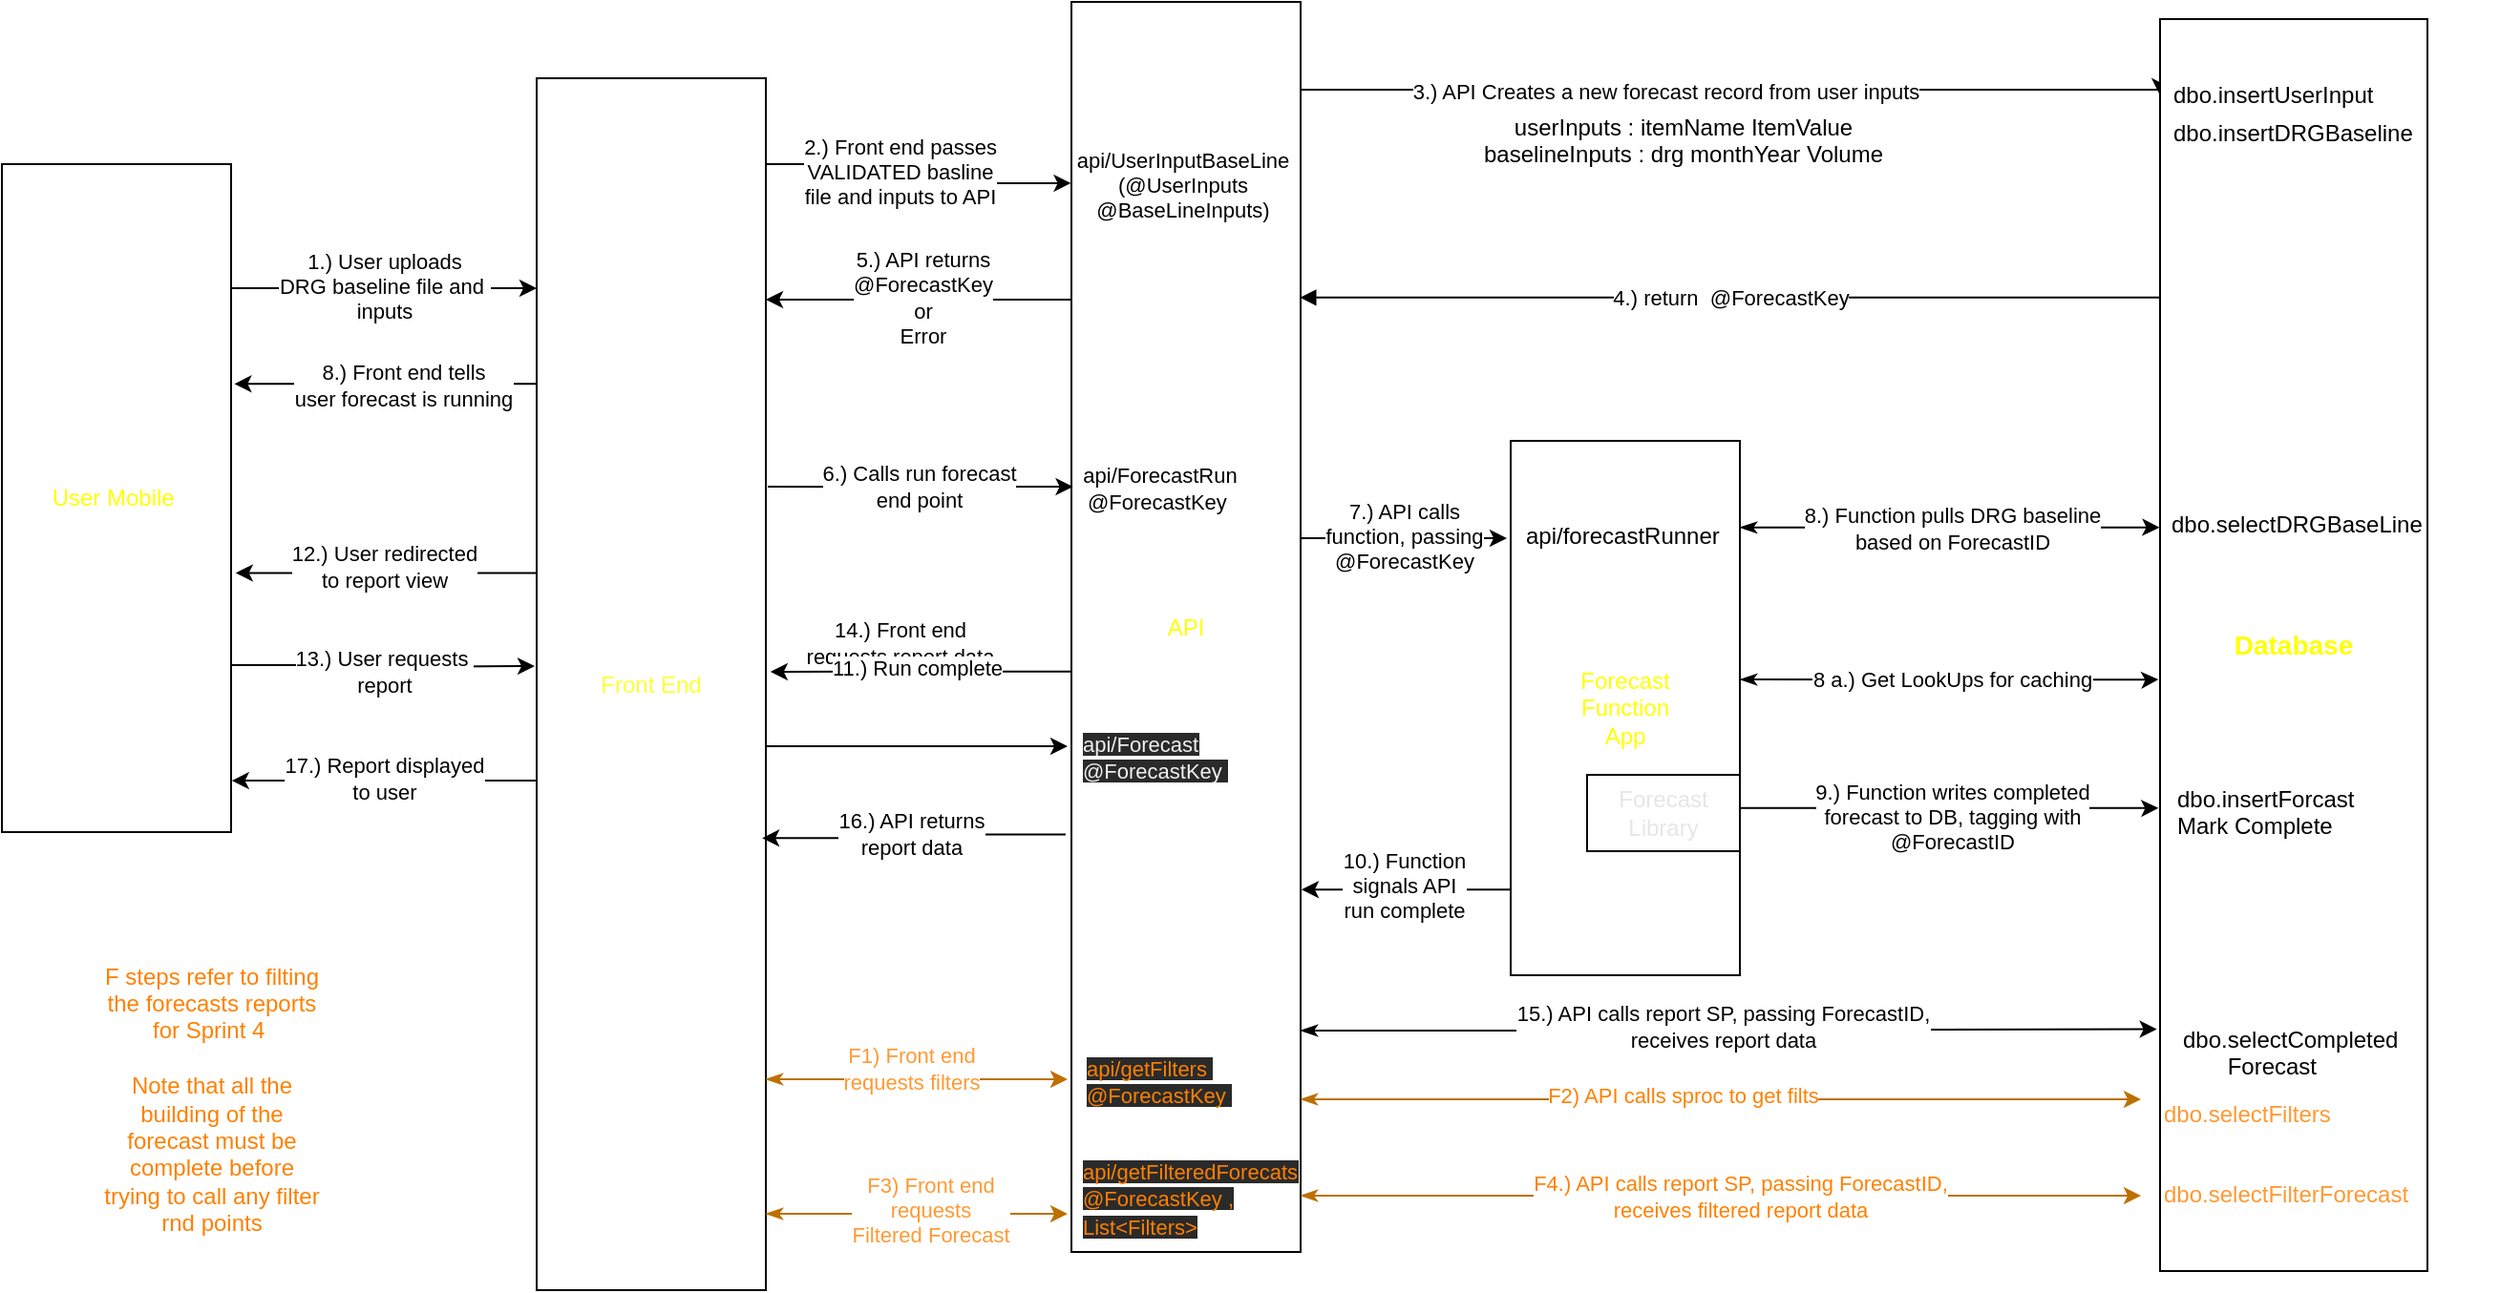 <mxfile>
    <diagram id="P5r8A-AAsaz29vvgLDUX" name="Page-1">
        <mxGraphModel dx="2667" dy="647" grid="1" gridSize="10" guides="1" tooltips="1" connect="1" arrows="1" fold="1" page="1" pageScale="1" pageWidth="1400" pageHeight="850" math="0" shadow="0">
            <root>
                <mxCell id="0"/>
                <mxCell id="1" parent="0"/>
                <mxCell id="10" value="2.) Front end passes&lt;br&gt;VALIDATED basline&lt;br&gt;file and inputs to API" style="edgeStyle=orthogonalEdgeStyle;rounded=0;orthogonalLoop=1;jettySize=auto;html=1;entryX=-0.002;entryY=0.145;entryDx=0;entryDy=0;entryPerimeter=0;" parent="1" source="2" target="3" edge="1">
                    <mxGeometry x="-0.135" relative="1" as="geometry">
                        <Array as="points">
                            <mxPoint x="550" y="210"/>
                        </Array>
                        <mxPoint as="offset"/>
                    </mxGeometry>
                </mxCell>
                <mxCell id="23" style="edgeStyle=orthogonalEdgeStyle;rounded=0;orthogonalLoop=1;jettySize=auto;html=1;entryX=1.014;entryY=0.329;entryDx=0;entryDy=0;entryPerimeter=0;" parent="1" source="2" target="20" edge="1">
                    <mxGeometry relative="1" as="geometry">
                        <Array as="points">
                            <mxPoint x="370" y="325"/>
                            <mxPoint x="370" y="325"/>
                        </Array>
                    </mxGeometry>
                </mxCell>
                <mxCell id="24" value="8.) Front end tells&lt;br&gt;user forecast is running" style="edgeLabel;html=1;align=center;verticalAlign=middle;resizable=0;points=[];" parent="23" vertex="1" connectable="0">
                    <mxGeometry y="23" relative="1" as="geometry">
                        <mxPoint x="9.0" y="-22" as="offset"/>
                    </mxGeometry>
                </mxCell>
                <mxCell id="49" style="edgeStyle=orthogonalEdgeStyle;rounded=0;orthogonalLoop=1;jettySize=auto;html=1;exitX=0;exitY=0.75;exitDx=0;exitDy=0;entryX=1.02;entryY=0.612;entryDx=0;entryDy=0;entryPerimeter=0;startArrow=none;startFill=0;" parent="1" source="2" target="20" edge="1">
                    <mxGeometry relative="1" as="geometry">
                        <Array as="points">
                            <mxPoint x="360" y="424"/>
                        </Array>
                    </mxGeometry>
                </mxCell>
                <mxCell id="50" value="12.) User redirected&lt;br&gt;to report view" style="edgeLabel;html=1;align=center;verticalAlign=middle;resizable=0;points=[];" parent="49" vertex="1" connectable="0">
                    <mxGeometry x="0.499" y="1" relative="1" as="geometry">
                        <mxPoint x="-16.05" y="-4.2" as="offset"/>
                    </mxGeometry>
                </mxCell>
                <mxCell id="53" style="edgeStyle=orthogonalEdgeStyle;rounded=0;orthogonalLoop=1;jettySize=auto;html=1;startArrow=none;startFill=0;" parent="1" source="2" edge="1">
                    <mxGeometry relative="1" as="geometry">
                        <mxPoint x="638" y="515" as="targetPoint"/>
                        <Array as="points">
                            <mxPoint x="638" y="515"/>
                        </Array>
                    </mxGeometry>
                </mxCell>
                <mxCell id="54" value="14.) Front end&lt;br&gt;requests report data" style="edgeLabel;html=1;align=center;verticalAlign=middle;resizable=0;points=[];" parent="53" vertex="1" connectable="0">
                    <mxGeometry x="1" y="-49" relative="1" as="geometry">
                        <mxPoint x="-88" y="-54" as="offset"/>
                    </mxGeometry>
                </mxCell>
                <mxCell id="59" style="edgeStyle=orthogonalEdgeStyle;rounded=0;orthogonalLoop=1;jettySize=auto;html=1;entryX=1.003;entryY=0.923;entryDx=0;entryDy=0;entryPerimeter=0;startArrow=none;startFill=0;" parent="1" source="2" target="20" edge="1">
                    <mxGeometry relative="1" as="geometry">
                        <Array as="points">
                            <mxPoint x="330" y="533"/>
                            <mxPoint x="330" y="533"/>
                        </Array>
                    </mxGeometry>
                </mxCell>
                <mxCell id="60" value="17.) Report displayed&lt;br&gt;to user" style="edgeLabel;html=1;align=center;verticalAlign=middle;resizable=0;points=[];" parent="59" vertex="1" connectable="0">
                    <mxGeometry x="0.301" y="-1" relative="1" as="geometry">
                        <mxPoint x="24.14" as="offset"/>
                    </mxGeometry>
                </mxCell>
                <mxCell id="2" value="&lt;font color=&quot;#ffff33&quot;&gt;Front End&lt;/font&gt;" style="rounded=0;whiteSpace=wrap;html=1;" parent="1" vertex="1">
                    <mxGeometry x="360" y="165" width="120" height="635" as="geometry"/>
                </mxCell>
                <mxCell id="11" style="edgeStyle=orthogonalEdgeStyle;rounded=0;orthogonalLoop=1;jettySize=auto;html=1;entryX=0;entryY=0.061;entryDx=0;entryDy=0;entryPerimeter=0;" parent="1" source="3" target="5" edge="1">
                    <mxGeometry relative="1" as="geometry">
                        <Array as="points">
                            <mxPoint x="870" y="171"/>
                            <mxPoint x="870" y="171"/>
                        </Array>
                    </mxGeometry>
                </mxCell>
                <mxCell id="12" value="3.) API Creates a new forecast record from user inputs" style="edgeLabel;html=1;align=center;verticalAlign=middle;resizable=0;points=[];" parent="11" vertex="1" connectable="0">
                    <mxGeometry x="-0.279" y="-1" relative="1" as="geometry">
                        <mxPoint x="27.65" as="offset"/>
                    </mxGeometry>
                </mxCell>
                <mxCell id="18" style="edgeStyle=orthogonalEdgeStyle;rounded=0;orthogonalLoop=1;jettySize=auto;html=1;entryX=1;entryY=0.25;entryDx=0;entryDy=0;exitX=0;exitY=0.25;exitDx=0;exitDy=0;" parent="1" edge="1">
                    <mxGeometry relative="1" as="geometry">
                        <mxPoint x="640" y="278.5" as="sourcePoint"/>
                        <Array as="points">
                            <mxPoint x="640" y="281"/>
                        </Array>
                        <mxPoint x="480" y="281" as="targetPoint"/>
                    </mxGeometry>
                </mxCell>
                <mxCell id="19" value="5.) API returns&lt;br&gt;@ForecastKey&lt;br&gt;or&lt;br&gt;Error" style="edgeLabel;html=1;align=center;verticalAlign=middle;resizable=0;points=[];" parent="18" vertex="1" connectable="0">
                    <mxGeometry x="-0.333" relative="1" as="geometry">
                        <mxPoint x="-26.67" y="-1" as="offset"/>
                    </mxGeometry>
                </mxCell>
                <mxCell id="29" value="4.) return&amp;nbsp; @ForecastKey" style="edgeStyle=orthogonalEdgeStyle;rounded=0;orthogonalLoop=1;jettySize=auto;html=1;entryX=0;entryY=0.271;entryDx=0;entryDy=0;entryPerimeter=0;startArrow=block;startFill=1;exitX=0.997;exitY=0.288;exitDx=0;exitDy=0;exitPerimeter=0;endArrow=none;endFill=0;" parent="1" edge="1">
                    <mxGeometry relative="1" as="geometry">
                        <Array as="points"/>
                        <mxPoint x="759.64" y="279.92" as="sourcePoint"/>
                        <mxPoint x="1210" y="279.89" as="targetPoint"/>
                    </mxGeometry>
                </mxCell>
                <mxCell id="32" style="edgeStyle=orthogonalEdgeStyle;rounded=0;orthogonalLoop=1;jettySize=auto;html=1;startArrow=none;startFill=0;" parent="1" source="3" edge="1">
                    <mxGeometry relative="1" as="geometry">
                        <mxPoint x="868" y="406" as="targetPoint"/>
                        <Array as="points">
                            <mxPoint x="770" y="406"/>
                            <mxPoint x="770" y="406"/>
                        </Array>
                    </mxGeometry>
                </mxCell>
                <mxCell id="33" value="7.) API calls&lt;br&gt;function, passing&lt;br&gt;@ForecastKey" style="edgeLabel;html=1;align=center;verticalAlign=middle;resizable=0;points=[];" parent="32" vertex="1" connectable="0">
                    <mxGeometry x="0.195" y="1" relative="1" as="geometry">
                        <mxPoint x="-10.83" as="offset"/>
                    </mxGeometry>
                </mxCell>
                <mxCell id="55" style="edgeStyle=orthogonalEdgeStyle;rounded=0;orthogonalLoop=1;jettySize=auto;html=1;entryX=-0.012;entryY=0.953;entryDx=0;entryDy=0;entryPerimeter=0;startArrow=classicThin;startFill=1;" parent="1" edge="1">
                    <mxGeometry relative="1" as="geometry">
                        <Array as="points">
                            <mxPoint x="870" y="664"/>
                            <mxPoint x="870" y="664"/>
                        </Array>
                        <mxPoint x="760" y="664" as="sourcePoint"/>
                        <mxPoint x="1208.32" y="663.27" as="targetPoint"/>
                    </mxGeometry>
                </mxCell>
                <mxCell id="56" value="15.) API calls report SP, passing ForecastID,&lt;br&gt;receives report data" style="edgeLabel;html=1;align=center;verticalAlign=middle;resizable=0;points=[];" parent="55" vertex="1" connectable="0">
                    <mxGeometry x="-0.439" y="-1" relative="1" as="geometry">
                        <mxPoint x="94.48" y="-3.01" as="offset"/>
                    </mxGeometry>
                </mxCell>
                <mxCell id="57" style="edgeStyle=orthogonalEdgeStyle;rounded=0;orthogonalLoop=1;jettySize=auto;html=1;exitX=-0.042;exitY=0.666;exitDx=0;exitDy=0;startArrow=none;startFill=0;exitPerimeter=0;entryX=0.967;entryY=0.627;entryDx=0;entryDy=0;entryPerimeter=0;" parent="1" edge="1">
                    <mxGeometry relative="1" as="geometry">
                        <mxPoint x="636.96" y="561.23" as="sourcePoint"/>
                        <mxPoint x="478.04" y="563.145" as="targetPoint"/>
                        <Array as="points">
                            <mxPoint x="558" y="561"/>
                            <mxPoint x="558" y="563"/>
                        </Array>
                    </mxGeometry>
                </mxCell>
                <mxCell id="58" value="16.) API returns&lt;br&gt;report data" style="edgeLabel;html=1;align=center;verticalAlign=middle;resizable=0;points=[];" parent="57" vertex="1" connectable="0">
                    <mxGeometry x="0.394" y="1" relative="1" as="geometry">
                        <mxPoint x="28.8" y="-3.63" as="offset"/>
                    </mxGeometry>
                </mxCell>
                <mxCell id="3" value="&lt;font color=&quot;#ffff00&quot;&gt;API&lt;/font&gt;" style="rounded=0;whiteSpace=wrap;html=1;" parent="1" vertex="1">
                    <mxGeometry x="640" y="125" width="120" height="655" as="geometry"/>
                </mxCell>
                <mxCell id="37" style="edgeStyle=orthogonalEdgeStyle;rounded=0;orthogonalLoop=1;jettySize=auto;html=1;startArrow=classicThin;startFill=1;entryX=-0.002;entryY=0.577;entryDx=0;entryDy=0;entryPerimeter=0;" parent="1" edge="1">
                    <mxGeometry relative="1" as="geometry">
                        <mxPoint x="1209.72" y="400.43" as="targetPoint"/>
                        <Array as="points">
                            <mxPoint x="1208" y="401"/>
                        </Array>
                        <mxPoint x="990" y="400.4" as="sourcePoint"/>
                    </mxGeometry>
                </mxCell>
                <mxCell id="38" value="8.) Function pulls DRG baseline&lt;br&gt;based on ForecastID" style="edgeLabel;html=1;align=center;verticalAlign=middle;resizable=0;points=[];" parent="37" vertex="1" connectable="0">
                    <mxGeometry x="0.011" y="-29" relative="1" as="geometry">
                        <mxPoint x="0.01" y="-28.83" as="offset"/>
                    </mxGeometry>
                </mxCell>
                <mxCell id="40" style="edgeStyle=orthogonalEdgeStyle;rounded=0;orthogonalLoop=1;jettySize=auto;html=1;entryX=-0.006;entryY=0.665;entryDx=0;entryDy=0;entryPerimeter=0;startArrow=none;startFill=0;" parent="1" edge="1">
                    <mxGeometry relative="1" as="geometry">
                        <Array as="points">
                            <mxPoint x="1207" y="548"/>
                        </Array>
                        <mxPoint x="990" y="547.4" as="sourcePoint"/>
                        <mxPoint x="1209.16" y="547.35" as="targetPoint"/>
                    </mxGeometry>
                </mxCell>
                <mxCell id="41" value="9.) Function writes completed&lt;br&gt;forecast to DB, tagging with&lt;br&gt;@ForecastID" style="edgeLabel;html=1;align=center;verticalAlign=middle;resizable=0;points=[];" parent="40" vertex="1" connectable="0">
                    <mxGeometry x="-0.143" y="-3" relative="1" as="geometry">
                        <mxPoint x="16.67" y="0.96" as="offset"/>
                    </mxGeometry>
                </mxCell>
                <mxCell id="44" style="edgeStyle=orthogonalEdgeStyle;rounded=0;orthogonalLoop=1;jettySize=auto;html=1;startArrow=none;startFill=0;entryX=1.004;entryY=0.629;entryDx=0;entryDy=0;entryPerimeter=0;" parent="1" edge="1">
                    <mxGeometry relative="1" as="geometry">
                        <mxPoint x="760.48" y="590.11" as="targetPoint"/>
                        <Array as="points">
                            <mxPoint x="830" y="591"/>
                        </Array>
                        <mxPoint x="870" y="590.1" as="sourcePoint"/>
                    </mxGeometry>
                </mxCell>
                <mxCell id="45" value="10.) Function&lt;br&gt;signals API&lt;br&gt;run complete" style="edgeLabel;html=1;align=center;verticalAlign=middle;resizable=0;points=[];" parent="44" vertex="1" connectable="0">
                    <mxGeometry x="0.197" y="1" relative="1" as="geometry">
                        <mxPoint x="9.17" y="-2.92" as="offset"/>
                    </mxGeometry>
                </mxCell>
                <mxCell id="4" value="&lt;font color=&quot;#ffff00&quot;&gt;Forecast&lt;br&gt;Function&lt;br&gt;App&lt;/font&gt;" style="rounded=0;whiteSpace=wrap;html=1;" parent="1" vertex="1">
                    <mxGeometry x="870" y="355" width="120" height="280" as="geometry"/>
                </mxCell>
                <mxCell id="5" value="&lt;b&gt;&lt;font style=&quot;font-size: 14px&quot; color=&quot;#ffff00&quot;&gt;Database&lt;/font&gt;&lt;/b&gt;" style="rounded=0;whiteSpace=wrap;html=1;" parent="1" vertex="1">
                    <mxGeometry x="1210" y="134" width="140" height="656" as="geometry"/>
                </mxCell>
                <mxCell id="21" style="edgeStyle=orthogonalEdgeStyle;rounded=0;orthogonalLoop=1;jettySize=auto;html=1;" parent="1" source="20" edge="1">
                    <mxGeometry relative="1" as="geometry">
                        <Array as="points">
                            <mxPoint x="330" y="275"/>
                            <mxPoint x="330" y="275"/>
                        </Array>
                        <mxPoint x="360" y="275" as="targetPoint"/>
                    </mxGeometry>
                </mxCell>
                <mxCell id="22" value="1.) User uploads&lt;br&gt;DRG baseline file and&amp;nbsp;&lt;br&gt;inputs" style="edgeLabel;html=1;align=center;verticalAlign=middle;resizable=0;points=[];" parent="21" vertex="1" connectable="0">
                    <mxGeometry x="-0.273" y="3" relative="1" as="geometry">
                        <mxPoint x="22.07" y="2" as="offset"/>
                    </mxGeometry>
                </mxCell>
                <mxCell id="51" style="edgeStyle=orthogonalEdgeStyle;rounded=0;orthogonalLoop=1;jettySize=auto;html=1;exitX=1;exitY=0.75;exitDx=0;exitDy=0;startArrow=none;startFill=0;" parent="1" source="20" edge="1">
                    <mxGeometry relative="1" as="geometry">
                        <mxPoint x="359" y="473" as="targetPoint"/>
                    </mxGeometry>
                </mxCell>
                <mxCell id="52" value="13.) User requests&amp;nbsp;&lt;br&gt;report" style="edgeLabel;html=1;align=center;verticalAlign=middle;resizable=0;points=[];" parent="51" vertex="1" connectable="0">
                    <mxGeometry x="0.007" y="-21" relative="1" as="geometry">
                        <mxPoint x="0.06" y="-19" as="offset"/>
                    </mxGeometry>
                </mxCell>
                <mxCell id="20" value="&lt;font color=&quot;#ffff00&quot;&gt;User Mobile&amp;nbsp;&lt;/font&gt;" style="rounded=0;whiteSpace=wrap;html=1;" parent="1" vertex="1">
                    <mxGeometry x="80" y="210" width="120" height="350" as="geometry"/>
                </mxCell>
                <mxCell id="123" value="api/UserInputBaseLine&lt;br&gt;(@UserInputs&lt;br&gt;@BaseLineInputs)" style="edgeLabel;html=1;align=center;verticalAlign=middle;resizable=0;points=[];rotation=0;" parent="1" vertex="1" connectable="0">
                    <mxGeometry x="732.001" y="227.001" as="geometry">
                        <mxPoint x="-34" y="-6" as="offset"/>
                    </mxGeometry>
                </mxCell>
                <mxCell id="125" value="api/ForecastRun&lt;br&gt;@ForecastKey&amp;nbsp;" style="edgeLabel;html=1;align=center;verticalAlign=middle;resizable=0;points=[];rotation=0;" parent="1" vertex="1" connectable="0">
                    <mxGeometry x="720.001" y="386.001" as="geometry">
                        <mxPoint x="-34" y="-6" as="offset"/>
                    </mxGeometry>
                </mxCell>
                <UserObject label="dbo.insertUserInput" link="dbo.insertUserInput" id="127">
                    <mxCell style="text;whiteSpace=wrap;html=1;" parent="1" vertex="1">
                        <mxGeometry x="1215" y="160" width="105" height="20" as="geometry"/>
                    </mxCell>
                </UserObject>
                <mxCell id="130" value="userInputs : itemName ItemValue&lt;br&gt;baselineInputs : drg monthYear Volume&lt;br&gt;&lt;br&gt;" style="text;html=1;align=center;verticalAlign=middle;resizable=0;points=[];autosize=1;" parent="1" vertex="1">
                    <mxGeometry x="850" y="180" width="220" height="50" as="geometry"/>
                </mxCell>
                <UserObject label="dbo.insertDRGBaseline" link="dbo.insertDRGBaseline" id="131">
                    <mxCell style="text;whiteSpace=wrap;html=1;" parent="1" vertex="1">
                        <mxGeometry x="1215" y="180" width="150" height="30" as="geometry"/>
                    </mxCell>
                </UserObject>
                <mxCell id="132" value="6.) Calls run forecast &lt;br&gt;end point" style="edgeStyle=orthogonalEdgeStyle;rounded=0;orthogonalLoop=1;jettySize=auto;html=1;entryX=-0.002;entryY=0.145;entryDx=0;entryDy=0;entryPerimeter=0;" parent="1" edge="1">
                    <mxGeometry x="-0.011" relative="1" as="geometry">
                        <Array as="points">
                            <mxPoint x="551" y="378.45"/>
                        </Array>
                        <mxPoint as="offset"/>
                        <mxPoint x="481" y="379.05" as="sourcePoint"/>
                        <mxPoint x="640.76" y="379.0" as="targetPoint"/>
                    </mxGeometry>
                </mxCell>
                <mxCell id="133" value="api/forecastRunner" style="text;whiteSpace=wrap;html=1;" parent="1" vertex="1">
                    <mxGeometry x="876" y="391" width="130" height="30" as="geometry"/>
                </mxCell>
                <mxCell id="134" value="dbo.insertForcast&lt;br&gt;Mark Complete" style="text;whiteSpace=wrap;html=1;" parent="1" vertex="1">
                    <mxGeometry x="1217" y="529" width="170" height="30" as="geometry"/>
                </mxCell>
                <mxCell id="135" value="&lt;font color=&quot;#e6e6e6&quot;&gt;Forecast&lt;br&gt;Library&lt;/font&gt;" style="rounded=0;whiteSpace=wrap;html=1;" parent="1" vertex="1">
                    <mxGeometry x="910" y="530" width="80" height="40" as="geometry"/>
                </mxCell>
                <mxCell id="136" value="dbo.selectDRGBaseLine" style="text;whiteSpace=wrap;html=1;" parent="1" vertex="1">
                    <mxGeometry x="1214" y="385" width="170" height="30" as="geometry"/>
                </mxCell>
                <mxCell id="137" style="edgeStyle=orthogonalEdgeStyle;rounded=0;orthogonalLoop=1;jettySize=auto;html=1;exitX=0;exitY=0.75;exitDx=0;exitDy=0;entryX=1.02;entryY=0.915;entryDx=0;entryDy=0;entryPerimeter=0;startArrow=none;startFill=0;" parent="1" edge="1">
                    <mxGeometry relative="1" as="geometry">
                        <mxPoint x="640" y="475.9" as="sourcePoint"/>
                        <mxPoint x="482.4" y="476.0" as="targetPoint"/>
                        <Array as="points">
                            <mxPoint x="530" y="476"/>
                            <mxPoint x="530" y="476"/>
                        </Array>
                    </mxGeometry>
                </mxCell>
                <mxCell id="138" value="11.) Run complete" style="edgeLabel;html=1;align=center;verticalAlign=middle;resizable=0;points=[];" parent="137" vertex="1" connectable="0">
                    <mxGeometry x="0.394" y="1" relative="1" as="geometry">
                        <mxPoint x="28.8" y="-3.63" as="offset"/>
                    </mxGeometry>
                </mxCell>
                <mxCell id="139" value="&lt;font color=&quot;#ff9933&quot;&gt;dbo.selectFilters&lt;/font&gt;" style="text;whiteSpace=wrap;html=1;" parent="1" vertex="1">
                    <mxGeometry x="1210" y="694" width="160" height="30" as="geometry"/>
                </mxCell>
                <mxCell id="140" value="&lt;span style=&quot;color: rgb(240 , 240 , 240) ; font-family: &amp;#34;helvetica&amp;#34; ; font-size: 11px ; font-style: normal ; font-weight: 400 ; letter-spacing: normal ; text-align: center ; text-indent: 0px ; text-transform: none ; word-spacing: 0px ; background-color: rgb(42 , 42 , 42) ; display: inline ; float: none&quot;&gt;api/Forecast&lt;/span&gt;&lt;br style=&quot;color: rgb(240 , 240 , 240) ; font-family: &amp;#34;helvetica&amp;#34; ; font-size: 11px ; font-style: normal ; font-weight: 400 ; letter-spacing: normal ; text-align: center ; text-indent: 0px ; text-transform: none ; word-spacing: 0px&quot;&gt;&lt;span style=&quot;color: rgb(240 , 240 , 240) ; font-family: &amp;#34;helvetica&amp;#34; ; font-size: 11px ; font-style: normal ; font-weight: 400 ; letter-spacing: normal ; text-align: center ; text-indent: 0px ; text-transform: none ; word-spacing: 0px ; background-color: rgb(42 , 42 , 42) ; display: inline ; float: none&quot;&gt;@ForecastKey&amp;nbsp;&lt;/span&gt;" style="text;whiteSpace=wrap;html=1;" parent="1" vertex="1">
                    <mxGeometry x="644" y="500" width="110" height="40" as="geometry"/>
                </mxCell>
                <mxCell id="141" style="edgeStyle=orthogonalEdgeStyle;rounded=0;orthogonalLoop=1;jettySize=auto;html=1;entryX=-0.006;entryY=0.665;entryDx=0;entryDy=0;entryPerimeter=0;startArrow=classicThin;startFill=1;" parent="1" edge="1">
                    <mxGeometry relative="1" as="geometry">
                        <Array as="points">
                            <mxPoint x="1207" y="480.65"/>
                        </Array>
                        <mxPoint x="990" y="480.05" as="sourcePoint"/>
                        <mxPoint x="1209.16" y="480.0" as="targetPoint"/>
                    </mxGeometry>
                </mxCell>
                <mxCell id="142" value="8 a.) Get LookUps for caching" style="edgeLabel;html=1;align=center;verticalAlign=middle;resizable=0;points=[];" parent="141" vertex="1" connectable="0">
                    <mxGeometry x="-0.143" y="-3" relative="1" as="geometry">
                        <mxPoint x="16.67" y="-3.07" as="offset"/>
                    </mxGeometry>
                </mxCell>
                <mxCell id="143" value="&lt;font color=&quot;#ff8000&quot;&gt;&lt;span style=&quot;font-family: &amp;#34;helvetica&amp;#34; ; font-size: 11px ; font-style: normal ; font-weight: 400 ; letter-spacing: normal ; text-align: center ; text-indent: 0px ; text-transform: none ; word-spacing: 0px ; background-color: rgb(42 , 42 , 42) ; display: inline ; float: none&quot;&gt;api/getFilters&amp;nbsp;&lt;/span&gt;&lt;br style=&quot;font-family: &amp;#34;helvetica&amp;#34; ; font-size: 11px ; font-style: normal ; font-weight: 400 ; letter-spacing: normal ; text-align: center ; text-indent: 0px ; text-transform: none ; word-spacing: 0px&quot;&gt;&lt;span style=&quot;font-family: &amp;#34;helvetica&amp;#34; ; font-size: 11px ; font-style: normal ; font-weight: 400 ; letter-spacing: normal ; text-align: center ; text-indent: 0px ; text-transform: none ; word-spacing: 0px ; background-color: rgb(42 , 42 , 42) ; display: inline ; float: none&quot;&gt;@ForecastKey&amp;nbsp;&lt;/span&gt;&lt;/font&gt;" style="text;whiteSpace=wrap;html=1;fontColor=#ffffff;" parent="1" vertex="1">
                    <mxGeometry x="646" y="670" width="110" height="40" as="geometry"/>
                </mxCell>
                <mxCell id="144" value="&lt;font color=&quot;#ff8000&quot;&gt;&lt;span style=&quot;font-family: &amp;#34;helvetica&amp;#34; ; font-size: 11px ; font-style: normal ; font-weight: 400 ; letter-spacing: normal ; text-align: center ; text-indent: 0px ; text-transform: none ; word-spacing: 0px ; background-color: rgb(42 , 42 , 42) ; display: inline ; float: none&quot;&gt;api/getFilteredForecats&lt;/span&gt;&lt;br style=&quot;font-family: &amp;#34;helvetica&amp;#34; ; font-size: 11px ; font-style: normal ; font-weight: 400 ; letter-spacing: normal ; text-align: center ; text-indent: 0px ; text-transform: none ; word-spacing: 0px&quot;&gt;&lt;span style=&quot;font-family: &amp;#34;helvetica&amp;#34; ; font-size: 11px ; font-style: normal ; font-weight: 400 ; letter-spacing: normal ; text-align: center ; text-indent: 0px ; text-transform: none ; word-spacing: 0px ; background-color: rgb(42 , 42 , 42) ; display: inline ; float: none&quot;&gt;@ForecastKey , List&amp;lt;Filters&amp;gt;&lt;/span&gt;&lt;/font&gt;" style="text;whiteSpace=wrap;html=1;" parent="1" vertex="1">
                    <mxGeometry x="644" y="724" width="110" height="40" as="geometry"/>
                </mxCell>
                <mxCell id="145" style="edgeStyle=orthogonalEdgeStyle;rounded=0;orthogonalLoop=1;jettySize=auto;html=1;startArrow=classicThin;startFill=1;fillColor=#f0a30a;strokeColor=#BD7000;" parent="1" edge="1">
                    <mxGeometry relative="1" as="geometry">
                        <mxPoint x="638" y="689.5" as="targetPoint"/>
                        <Array as="points">
                            <mxPoint x="638" y="689.5"/>
                        </Array>
                        <mxPoint x="480" y="689.5" as="sourcePoint"/>
                    </mxGeometry>
                </mxCell>
                <mxCell id="147" style="edgeStyle=orthogonalEdgeStyle;rounded=0;orthogonalLoop=1;jettySize=auto;html=1;startArrow=classicThin;startFill=1;fillColor=#f0a30a;strokeColor=#BD7000;" parent="1" edge="1">
                    <mxGeometry relative="1" as="geometry">
                        <mxPoint x="638" y="760" as="targetPoint"/>
                        <Array as="points">
                            <mxPoint x="638" y="760"/>
                        </Array>
                        <mxPoint x="480" y="760" as="sourcePoint"/>
                    </mxGeometry>
                </mxCell>
                <mxCell id="148" style="edgeStyle=orthogonalEdgeStyle;rounded=0;orthogonalLoop=1;jettySize=auto;html=1;startArrow=classicThin;startFill=1;fillColor=#f0a30a;strokeColor=#BD7000;" parent="1" edge="1">
                    <mxGeometry relative="1" as="geometry">
                        <mxPoint x="1200" y="700" as="targetPoint"/>
                        <Array as="points">
                            <mxPoint x="918" y="700"/>
                        </Array>
                        <mxPoint x="760" y="700" as="sourcePoint"/>
                    </mxGeometry>
                </mxCell>
                <mxCell id="150" value="dbo.selectCompleted&lt;br&gt;&amp;nbsp; &amp;nbsp; &amp;nbsp; &amp;nbsp;Forecast" style="text;whiteSpace=wrap;html=1;" parent="1" vertex="1">
                    <mxGeometry x="1220" y="655" width="160" height="30" as="geometry"/>
                </mxCell>
                <mxCell id="151" value="&lt;font color=&quot;#ff9933&quot;&gt;dbo.selectFilterForecast&lt;/font&gt;" style="text;whiteSpace=wrap;html=1;" parent="1" vertex="1">
                    <mxGeometry x="1210" y="736" width="160" height="30" as="geometry"/>
                </mxCell>
                <mxCell id="152" style="edgeStyle=orthogonalEdgeStyle;rounded=0;orthogonalLoop=1;jettySize=auto;html=1;startArrow=classicThin;startFill=1;fillColor=#f0a30a;strokeColor=#BD7000;" parent="1" edge="1">
                    <mxGeometry relative="1" as="geometry">
                        <mxPoint x="1200" y="750.5" as="targetPoint"/>
                        <Array as="points">
                            <mxPoint x="918" y="750.5"/>
                        </Array>
                        <mxPoint x="760" y="750.5" as="sourcePoint"/>
                    </mxGeometry>
                </mxCell>
                <mxCell id="153" value="&lt;font color=&quot;#ff9933&quot;&gt;F1) Front end&lt;br&gt;requests filters&lt;/font&gt;" style="edgeLabel;html=1;align=center;verticalAlign=middle;resizable=0;points=[];" parent="1" vertex="1" connectable="0">
                    <mxGeometry x="560" y="694" as="geometry">
                        <mxPoint x="-4" y="-10" as="offset"/>
                    </mxGeometry>
                </mxCell>
                <mxCell id="155" value="&lt;font color=&quot;#ff8000&quot;&gt;F2) API calls sproc to get filts&lt;/font&gt;" style="edgeLabel;html=1;align=center;verticalAlign=middle;resizable=0;points=[];" parent="1" vertex="1" connectable="0">
                    <mxGeometry x="950" y="700" as="geometry">
                        <mxPoint x="10" y="-2" as="offset"/>
                    </mxGeometry>
                </mxCell>
                <mxCell id="157" value="&lt;font color=&quot;#ff9933&quot;&gt;F3) Front end&lt;br&gt;requests &lt;br&gt;Filtered Forecast&lt;/font&gt;" style="edgeLabel;html=1;align=center;verticalAlign=middle;resizable=0;points=[];" parent="1" vertex="1" connectable="0">
                    <mxGeometry x="550" y="756" as="geometry">
                        <mxPoint x="16" y="2" as="offset"/>
                    </mxGeometry>
                </mxCell>
                <mxCell id="158" value="&lt;font color=&quot;#ff8000&quot;&gt;F4.) API calls report SP, passing ForecastID,&lt;br&gt;receives filtered report data&lt;/font&gt;" style="edgeLabel;html=1;align=center;verticalAlign=middle;resizable=0;points=[];" parent="1" vertex="1" connectable="0">
                    <mxGeometry x="990" y="751" as="geometry"/>
                </mxCell>
                <mxCell id="159" value="&lt;font color=&quot;#ff8000&quot;&gt;F steps refer to filting the forecasts reports for Sprint 4&amp;nbsp;&lt;br&gt;&lt;br&gt;Note that all the building of the forecast must be complete before trying to call any filter rnd points&lt;br&gt;&lt;/font&gt;" style="whiteSpace=wrap;html=1;fillColor=none;strokeColor=none;" parent="1" vertex="1">
                    <mxGeometry x="130" y="607" width="120" height="186" as="geometry"/>
                </mxCell>
            </root>
        </mxGraphModel>
    </diagram>
</mxfile>